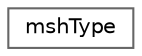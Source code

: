 digraph "Graphical Class Hierarchy"
{
 // LATEX_PDF_SIZE
  bgcolor="transparent";
  edge [fontname=Helvetica,fontsize=10,labelfontname=Helvetica,labelfontsize=10];
  node [fontname=Helvetica,fontsize=10,shape=box,height=0.2,width=0.4];
  rankdir="LR";
  Node0 [id="Node000000",label="mshType",height=0.2,width=0.4,color="grey40", fillcolor="white", style="filled",URL="$classmsh_type.html",tooltip="This is the container for a mesh or NURBS patch, those specific to NURBS are noted."];
}
